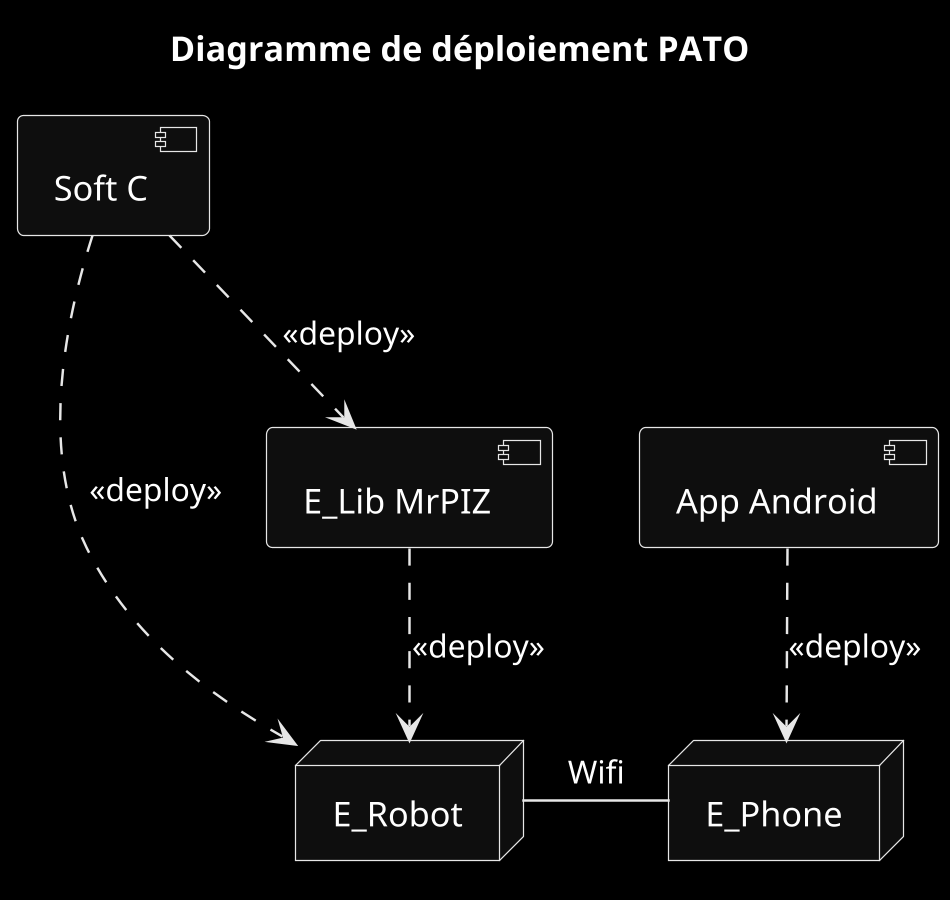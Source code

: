 @startuml
title Diagramme de déploiement PATO
skinparam shadowing false
skinparam monochrome reverse
scale 1280*900
node E_Robot
node E_Phone
E_Robot -r- E_Phone : Wifi
[Soft C] ..> [E_Lib MrPIZ] : <<deploy>>
[Soft C] ..> E_Robot : <<deploy>>
[E_Lib MrPIZ] ..> E_Robot : <<deploy>>
[App Android] ..> E_Phone : <<deploy>>
@enduml